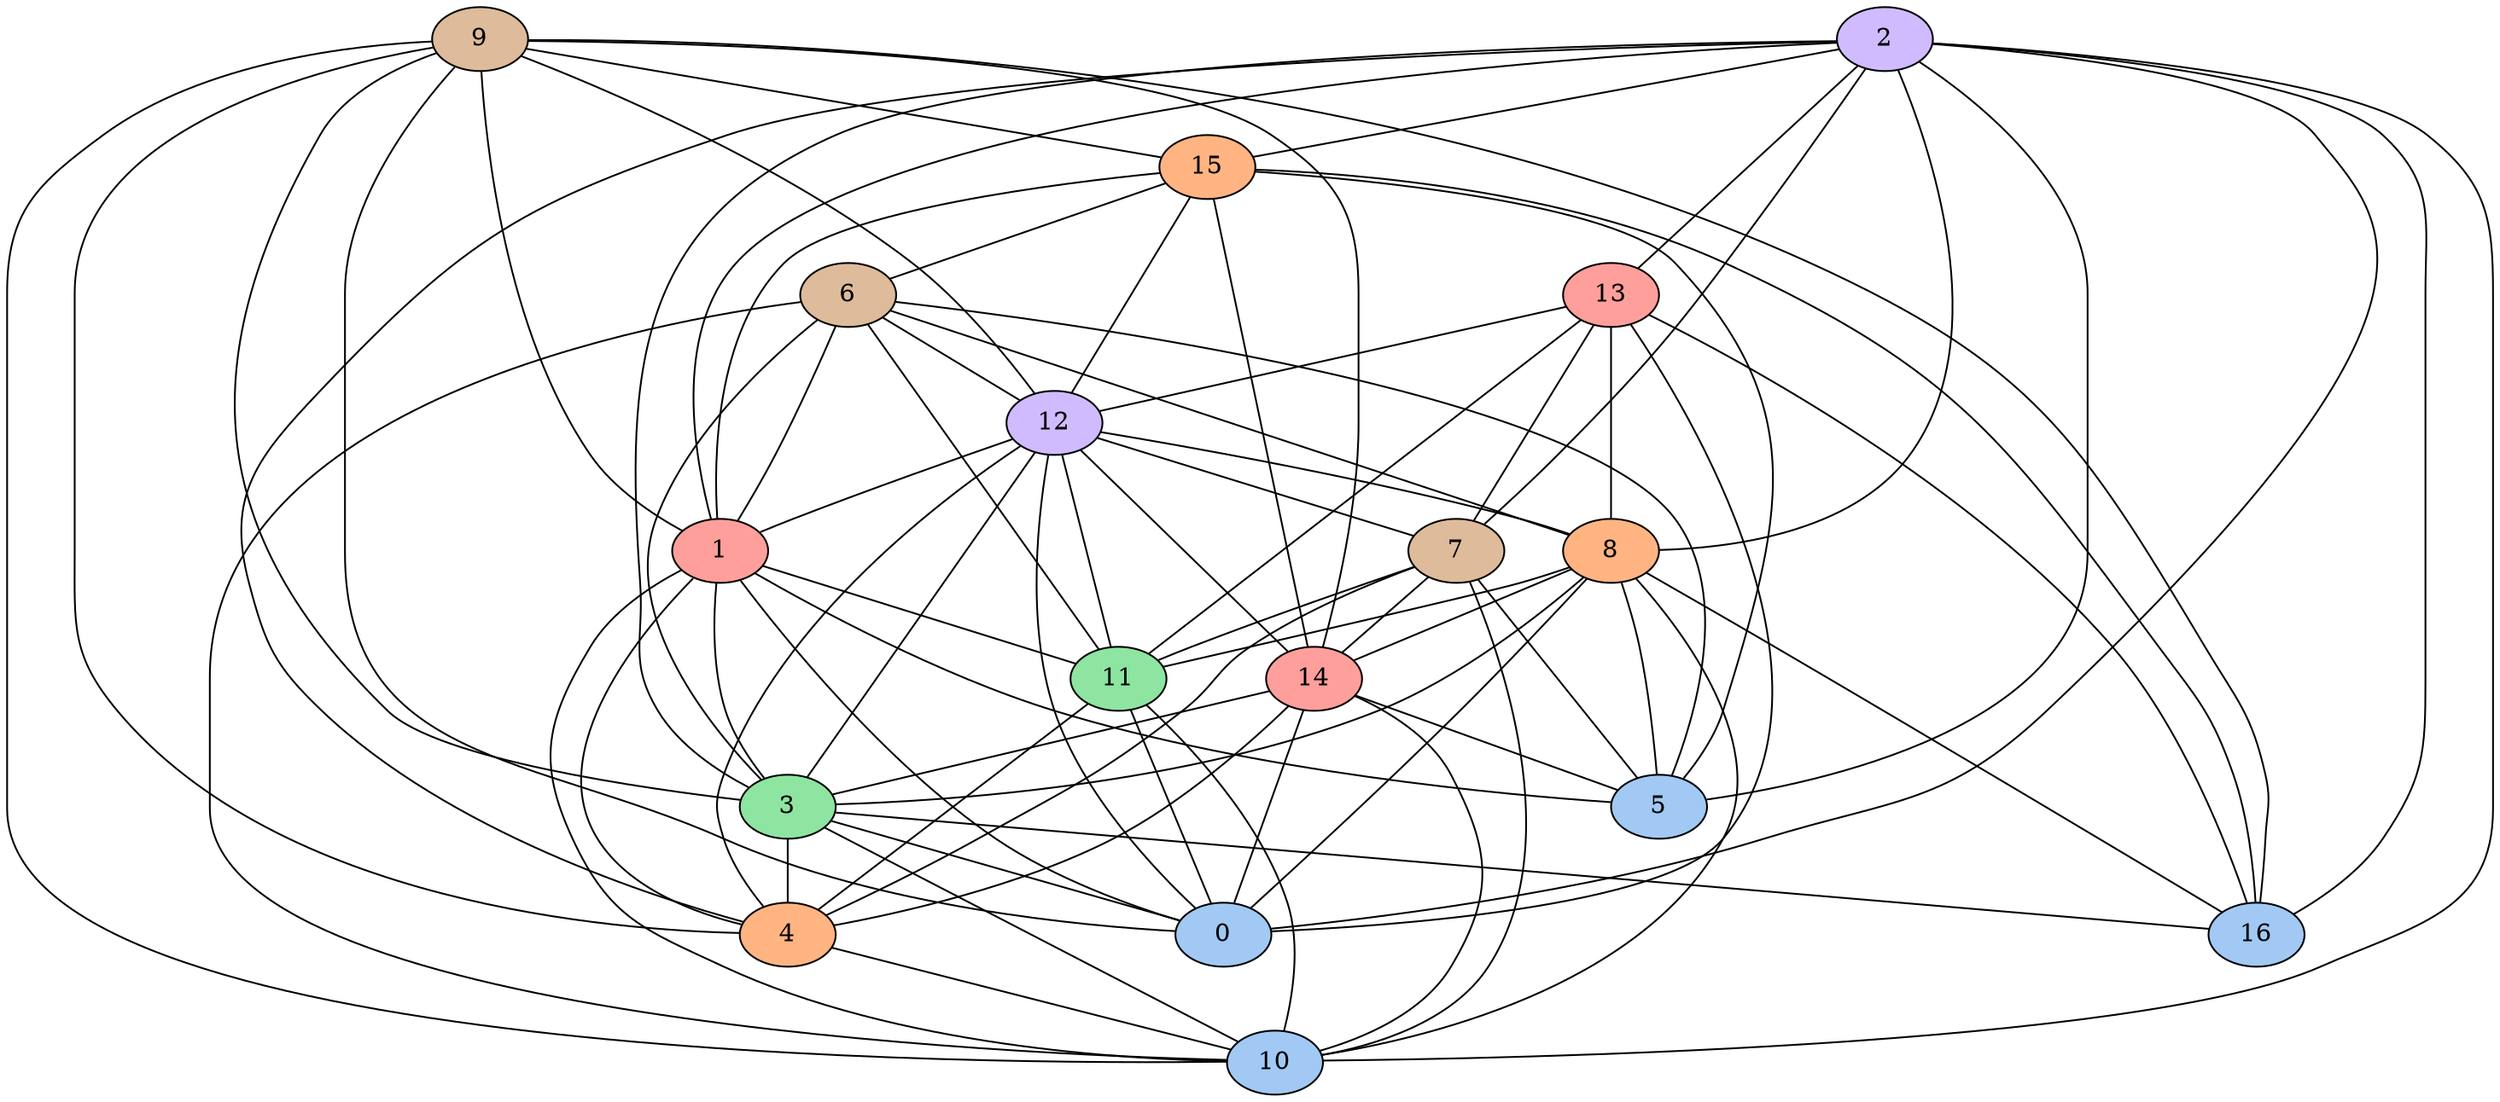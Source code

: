 graph "G" {
2 [fillcolor="#d0bbff", style=filled];
13 [fillcolor="#ff9f9b", style=filled];
9 [fillcolor="#debb9b", style=filled];
15 [fillcolor="#ffb482", style=filled];
6 [fillcolor="#debb9b", style=filled];
12 [fillcolor="#d0bbff", style=filled];
8 [fillcolor="#ffb482", style=filled];
1 [fillcolor="#ff9f9b", style=filled];
7 [fillcolor="#debb9b", style=filled];
14 [fillcolor="#ff9f9b", style=filled];
11 [fillcolor="#8de5a1", style=filled];
5 [fillcolor="#a1c9f4", style=filled];
3 [fillcolor="#8de5a1", style=filled];
4 [fillcolor="#ffb482", style=filled];
10 [fillcolor="#a1c9f4", style=filled];
0 [fillcolor="#a1c9f4", style=filled];
16 [fillcolor="#a1c9f4", style=filled];
2 -- 13  [key=0];
2 -- 1  [key=0];
2 -- 4  [key=0];
2 -- 16  [key=0];
2 -- 0  [key=0];
2 -- 15  [key=0];
2 -- 8  [key=0];
2 -- 7  [key=0];
2 -- 5  [key=0];
2 -- 10  [key=0];
2 -- 3  [key=0];
13 -- 12  [key=0];
13 -- 11  [key=0];
13 -- 0  [key=0];
13 -- 7  [key=0];
13 -- 16  [key=0];
13 -- 8  [key=0];
9 -- 15  [key=0];
9 -- 14  [key=0];
9 -- 0  [key=0];
9 -- 10  [key=0];
9 -- 12  [key=0];
9 -- 1  [key=0];
9 -- 16  [key=0];
9 -- 4  [key=0];
9 -- 3  [key=0];
15 -- 1  [key=0];
15 -- 5  [key=0];
15 -- 12  [key=0];
15 -- 16  [key=0];
15 -- 6  [key=0];
15 -- 14  [key=0];
6 -- 12  [key=0];
6 -- 1  [key=0];
6 -- 11  [key=0];
6 -- 10  [key=0];
6 -- 8  [key=0];
6 -- 3  [key=0];
6 -- 5  [key=0];
12 -- 8  [key=0];
12 -- 7  [key=0];
12 -- 11  [key=0];
12 -- 14  [key=0];
12 -- 4  [key=0];
12 -- 1  [key=0];
12 -- 0  [key=0];
12 -- 3  [key=0];
8 -- 14  [key=0];
8 -- 10  [key=0];
8 -- 16  [key=0];
8 -- 3  [key=0];
8 -- 11  [key=0];
8 -- 5  [key=0];
8 -- 0  [key=0];
1 -- 11  [key=0];
1 -- 5  [key=0];
1 -- 3  [key=0];
1 -- 10  [key=0];
1 -- 4  [key=0];
1 -- 0  [key=0];
7 -- 11  [key=0];
7 -- 4  [key=0];
7 -- 10  [key=0];
7 -- 5  [key=0];
7 -- 14  [key=0];
14 -- 4  [key=0];
14 -- 5  [key=0];
14 -- 0  [key=0];
14 -- 3  [key=0];
14 -- 10  [key=0];
11 -- 4  [key=0];
11 -- 10  [key=0];
11 -- 0  [key=0];
3 -- 4  [key=0];
3 -- 10  [key=0];
3 -- 16  [key=0];
3 -- 0  [key=0];
4 -- 10  [key=0];
}

